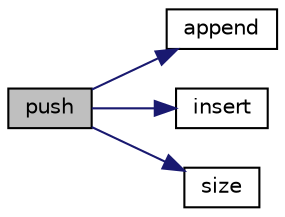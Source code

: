 digraph "push"
{
 // LATEX_PDF_SIZE
  edge [fontname="Helvetica",fontsize="10",labelfontname="Helvetica",labelfontsize="10"];
  node [fontname="Helvetica",fontsize="10",shape=record];
  rankdir="LR";
  Node1 [label="push",height=0.2,width=0.4,color="black", fillcolor="grey75", style="filled", fontcolor="black",tooltip="Adds a new data to the provided stack."];
  Node1 -> Node2 [color="midnightblue",fontsize="10",style="solid",fontname="Helvetica"];
  Node2 [label="append",height=0.2,width=0.4,color="black", fillcolor="white", style="filled",URL="$node_8h.html#a4589babba782f6b4c1e6a5b72d09a4ce",tooltip="Adds new data to the end of the provided list."];
  Node1 -> Node3 [color="midnightblue",fontsize="10",style="solid",fontname="Helvetica"];
  Node3 [label="insert",height=0.2,width=0.4,color="black", fillcolor="white", style="filled",URL="$node_8h.html#a92feac916df4ee4e8bc4f05a96d0f0f3",tooltip="Inserts new data at specified index given the index already exists in provided list."];
  Node1 -> Node4 [color="midnightblue",fontsize="10",style="solid",fontname="Helvetica"];
  Node4 [label="size",height=0.2,width=0.4,color="black", fillcolor="white", style="filled",URL="$node_8h.html#a63f364995f90d701e48325faa632d1c1",tooltip="Returns the size of provided list."];
}
